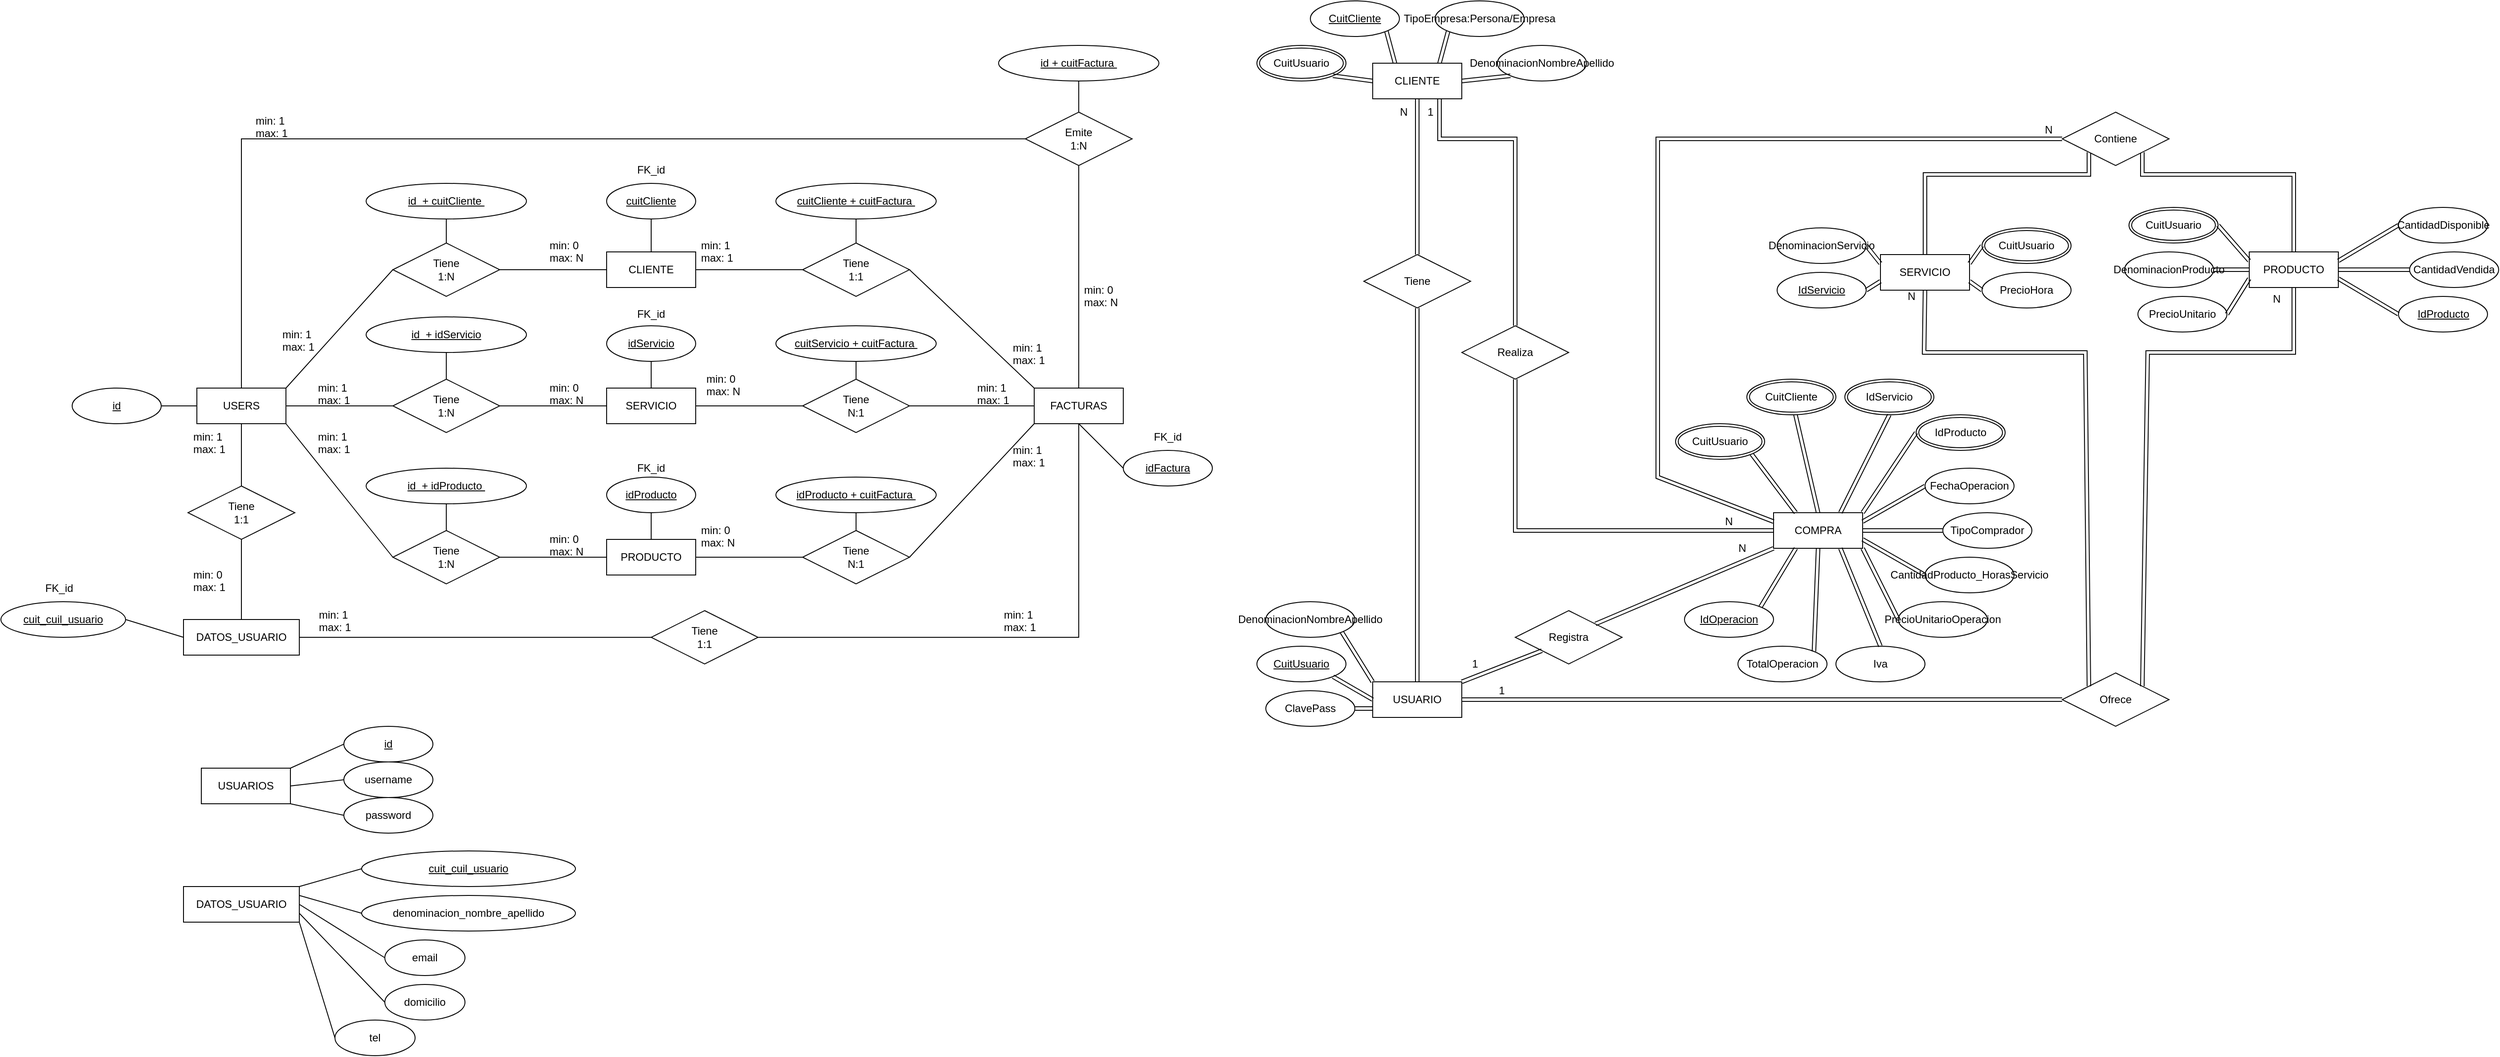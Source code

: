 <mxfile version="22.1.0" type="device">
  <diagram name="Página-1" id="tuRblkUsZeNq5yNyot8s">
    <mxGraphModel dx="3417" dy="485" grid="1" gridSize="10" guides="1" tooltips="1" connect="1" arrows="1" fold="1" page="1" pageScale="1" pageWidth="1169" pageHeight="827" math="0" shadow="0">
      <root>
        <mxCell id="0" />
        <mxCell id="1" parent="0" />
        <mxCell id="L45TqJN0GfBYJ_7hLNDy-1" value="USUARIO" style="whiteSpace=wrap;html=1;align=center;" parent="1" vertex="1">
          <mxGeometry x="130" y="770" width="100" height="40" as="geometry" />
        </mxCell>
        <mxCell id="L45TqJN0GfBYJ_7hLNDy-2" value="DenominacionNombreApellido" style="ellipse;whiteSpace=wrap;html=1;align=center;" parent="1" vertex="1">
          <mxGeometry x="10" y="680" width="100" height="40" as="geometry" />
        </mxCell>
        <mxCell id="L45TqJN0GfBYJ_7hLNDy-3" value="CuitUsuario" style="ellipse;whiteSpace=wrap;html=1;align=center;fontStyle=4;" parent="1" vertex="1">
          <mxGeometry y="730" width="100" height="40" as="geometry" />
        </mxCell>
        <mxCell id="L45TqJN0GfBYJ_7hLNDy-4" value="CLIENTE" style="whiteSpace=wrap;html=1;align=center;" parent="1" vertex="1">
          <mxGeometry x="130" y="75" width="100" height="40" as="geometry" />
        </mxCell>
        <mxCell id="L45TqJN0GfBYJ_7hLNDy-6" value="CuitCliente" style="ellipse;whiteSpace=wrap;html=1;align=center;fontStyle=4;" parent="1" vertex="1">
          <mxGeometry x="60" y="5" width="100" height="40" as="geometry" />
        </mxCell>
        <mxCell id="L45TqJN0GfBYJ_7hLNDy-7" value="SERVICIO" style="whiteSpace=wrap;html=1;align=center;" parent="1" vertex="1">
          <mxGeometry x="700" y="290" width="100" height="40" as="geometry" />
        </mxCell>
        <mxCell id="L45TqJN0GfBYJ_7hLNDy-8" value="DenominacionServicio" style="ellipse;whiteSpace=wrap;html=1;align=center;" parent="1" vertex="1">
          <mxGeometry x="584" y="260" width="100" height="40" as="geometry" />
        </mxCell>
        <mxCell id="L45TqJN0GfBYJ_7hLNDy-9" value="IdServicio" style="ellipse;whiteSpace=wrap;html=1;align=center;fontStyle=4;" parent="1" vertex="1">
          <mxGeometry x="584" y="310" width="100" height="40" as="geometry" />
        </mxCell>
        <mxCell id="L45TqJN0GfBYJ_7hLNDy-10" value="PRODUCTO" style="whiteSpace=wrap;html=1;align=center;" parent="1" vertex="1">
          <mxGeometry x="1114" y="287" width="100" height="40" as="geometry" />
        </mxCell>
        <mxCell id="L45TqJN0GfBYJ_7hLNDy-11" value="CantidadDisponible" style="ellipse;whiteSpace=wrap;html=1;align=center;" parent="1" vertex="1">
          <mxGeometry x="1281.5" y="237" width="100" height="40" as="geometry" />
        </mxCell>
        <mxCell id="L45TqJN0GfBYJ_7hLNDy-12" value="IdProducto" style="ellipse;whiteSpace=wrap;html=1;align=center;fontStyle=4;" parent="1" vertex="1">
          <mxGeometry x="1281.5" y="337" width="100" height="40" as="geometry" />
        </mxCell>
        <mxCell id="L45TqJN0GfBYJ_7hLNDy-16" value="ClavePass" style="ellipse;whiteSpace=wrap;html=1;align=center;" parent="1" vertex="1">
          <mxGeometry x="10" y="780" width="100" height="40" as="geometry" />
        </mxCell>
        <mxCell id="L45TqJN0GfBYJ_7hLNDy-17" value="PrecioHora" style="ellipse;whiteSpace=wrap;html=1;align=center;" parent="1" vertex="1">
          <mxGeometry x="814" y="310" width="100" height="40" as="geometry" />
        </mxCell>
        <mxCell id="L45TqJN0GfBYJ_7hLNDy-20" value="PrecioUnitario" style="ellipse;whiteSpace=wrap;html=1;align=center;" parent="1" vertex="1">
          <mxGeometry x="989" y="337" width="100" height="40" as="geometry" />
        </mxCell>
        <mxCell id="L45TqJN0GfBYJ_7hLNDy-21" value="CantidadVendida" style="ellipse;whiteSpace=wrap;html=1;align=center;" parent="1" vertex="1">
          <mxGeometry x="1294" y="287" width="100" height="40" as="geometry" />
        </mxCell>
        <mxCell id="L45TqJN0GfBYJ_7hLNDy-22" value="DenominacionProducto" style="ellipse;whiteSpace=wrap;html=1;align=center;" parent="1" vertex="1">
          <mxGeometry x="974" y="287" width="100" height="40" as="geometry" />
        </mxCell>
        <mxCell id="L45TqJN0GfBYJ_7hLNDy-23" value="TipoEmpresa:Persona/Empresa" style="ellipse;whiteSpace=wrap;html=1;align=center;" parent="1" vertex="1">
          <mxGeometry x="200" y="5" width="100" height="40" as="geometry" />
        </mxCell>
        <mxCell id="L45TqJN0GfBYJ_7hLNDy-32" value="COMPRA&lt;br&gt;" style="whiteSpace=wrap;html=1;align=center;" parent="1" vertex="1">
          <mxGeometry x="580" y="580" width="100" height="40" as="geometry" />
        </mxCell>
        <mxCell id="L45TqJN0GfBYJ_7hLNDy-34" value="IdOperacion" style="ellipse;whiteSpace=wrap;html=1;align=center;fontStyle=4;" parent="1" vertex="1">
          <mxGeometry x="480" y="680" width="100" height="40" as="geometry" />
        </mxCell>
        <mxCell id="L45TqJN0GfBYJ_7hLNDy-36" value="TipoComprador" style="ellipse;whiteSpace=wrap;html=1;align=center;" parent="1" vertex="1">
          <mxGeometry x="770" y="580" width="100" height="40" as="geometry" />
        </mxCell>
        <mxCell id="L45TqJN0GfBYJ_7hLNDy-37" value="TotalOperacion" style="ellipse;whiteSpace=wrap;html=1;align=center;" parent="1" vertex="1">
          <mxGeometry x="540" y="730" width="100" height="40" as="geometry" />
        </mxCell>
        <mxCell id="L45TqJN0GfBYJ_7hLNDy-38" value="PrecioUnitarioOperacion" style="ellipse;whiteSpace=wrap;html=1;align=center;" parent="1" vertex="1">
          <mxGeometry x="720" y="680" width="100" height="40" as="geometry" />
        </mxCell>
        <mxCell id="L45TqJN0GfBYJ_7hLNDy-39" value="CantidadProducto_HorasServicio&lt;br&gt;" style="ellipse;whiteSpace=wrap;html=1;align=center;" parent="1" vertex="1">
          <mxGeometry x="750" y="630" width="100" height="40" as="geometry" />
        </mxCell>
        <mxCell id="L45TqJN0GfBYJ_7hLNDy-40" value="Iva" style="ellipse;whiteSpace=wrap;html=1;align=center;" parent="1" vertex="1">
          <mxGeometry x="650" y="730" width="100" height="40" as="geometry" />
        </mxCell>
        <mxCell id="L45TqJN0GfBYJ_7hLNDy-41" value="FechaOperacion" style="ellipse;whiteSpace=wrap;html=1;align=center;" parent="1" vertex="1">
          <mxGeometry x="750" y="530" width="100" height="40" as="geometry" />
        </mxCell>
        <mxCell id="L45TqJN0GfBYJ_7hLNDy-45" value="DenominacionNombreApellido" style="ellipse;whiteSpace=wrap;html=1;align=center;" parent="1" vertex="1">
          <mxGeometry x="270" y="55" width="100" height="40" as="geometry" />
        </mxCell>
        <mxCell id="L45TqJN0GfBYJ_7hLNDy-46" value="Ofrece" style="shape=rhombus;perimeter=rhombusPerimeter;whiteSpace=wrap;html=1;align=center;" parent="1" vertex="1">
          <mxGeometry x="904" y="760" width="120" height="60" as="geometry" />
        </mxCell>
        <mxCell id="L45TqJN0GfBYJ_7hLNDy-47" value="Tiene" style="shape=rhombus;perimeter=rhombusPerimeter;whiteSpace=wrap;html=1;align=center;" parent="1" vertex="1">
          <mxGeometry x="120" y="290" width="120" height="60" as="geometry" />
        </mxCell>
        <mxCell id="L45TqJN0GfBYJ_7hLNDy-49" value="Realiza" style="shape=rhombus;perimeter=rhombusPerimeter;whiteSpace=wrap;html=1;align=center;" parent="1" vertex="1">
          <mxGeometry x="230" y="370" width="120" height="60" as="geometry" />
        </mxCell>
        <mxCell id="L45TqJN0GfBYJ_7hLNDy-51" value="CuitUsuario" style="ellipse;shape=doubleEllipse;margin=3;whiteSpace=wrap;html=1;align=center;" parent="1" vertex="1">
          <mxGeometry y="55" width="100" height="40" as="geometry" />
        </mxCell>
        <mxCell id="L45TqJN0GfBYJ_7hLNDy-52" value="CuitUsuario" style="ellipse;shape=doubleEllipse;margin=3;whiteSpace=wrap;html=1;align=center;" parent="1" vertex="1">
          <mxGeometry x="470" y="480" width="100" height="40" as="geometry" />
        </mxCell>
        <mxCell id="L45TqJN0GfBYJ_7hLNDy-53" value="CuitUsuario" style="ellipse;shape=doubleEllipse;margin=3;whiteSpace=wrap;html=1;align=center;" parent="1" vertex="1">
          <mxGeometry x="814" y="260" width="100" height="40" as="geometry" />
        </mxCell>
        <mxCell id="L45TqJN0GfBYJ_7hLNDy-54" value="CuitUsuario" style="ellipse;shape=doubleEllipse;margin=3;whiteSpace=wrap;html=1;align=center;" parent="1" vertex="1">
          <mxGeometry x="979" y="237" width="100" height="40" as="geometry" />
        </mxCell>
        <mxCell id="L45TqJN0GfBYJ_7hLNDy-55" value="CuitCliente" style="ellipse;shape=doubleEllipse;margin=3;whiteSpace=wrap;html=1;align=center;" parent="1" vertex="1">
          <mxGeometry x="550" y="430" width="100" height="40" as="geometry" />
        </mxCell>
        <mxCell id="L45TqJN0GfBYJ_7hLNDy-56" value="IdProducto" style="ellipse;shape=doubleEllipse;margin=3;whiteSpace=wrap;html=1;align=center;" parent="1" vertex="1">
          <mxGeometry x="740" y="470" width="100" height="40" as="geometry" />
        </mxCell>
        <mxCell id="L45TqJN0GfBYJ_7hLNDy-57" value="IdServicio" style="ellipse;shape=doubleEllipse;margin=3;whiteSpace=wrap;html=1;align=center;" parent="1" vertex="1">
          <mxGeometry x="660" y="430" width="100" height="40" as="geometry" />
        </mxCell>
        <mxCell id="L45TqJN0GfBYJ_7hLNDy-65" value="" style="shape=link;html=1;rounded=0;entryX=0.25;entryY=0;entryDx=0;entryDy=0;exitX=1;exitY=1;exitDx=0;exitDy=0;" parent="1" source="L45TqJN0GfBYJ_7hLNDy-52" target="L45TqJN0GfBYJ_7hLNDy-32" edge="1">
          <mxGeometry relative="1" as="geometry">
            <mxPoint x="480" y="549.5" as="sourcePoint" />
            <mxPoint x="640" y="549.5" as="targetPoint" />
          </mxGeometry>
        </mxCell>
        <mxCell id="L45TqJN0GfBYJ_7hLNDy-68" value="" style="shape=link;html=1;rounded=0;entryX=0.5;entryY=0;entryDx=0;entryDy=0;" parent="1" source="L45TqJN0GfBYJ_7hLNDy-55" target="L45TqJN0GfBYJ_7hLNDy-32" edge="1">
          <mxGeometry relative="1" as="geometry">
            <mxPoint x="290" y="720" as="sourcePoint" />
            <mxPoint x="450" y="720" as="targetPoint" />
          </mxGeometry>
        </mxCell>
        <mxCell id="L45TqJN0GfBYJ_7hLNDy-69" value="" style="shape=link;html=1;rounded=0;entryX=0.75;entryY=0;entryDx=0;entryDy=0;exitX=0.5;exitY=1;exitDx=0;exitDy=0;" parent="1" source="L45TqJN0GfBYJ_7hLNDy-57" target="L45TqJN0GfBYJ_7hLNDy-32" edge="1">
          <mxGeometry relative="1" as="geometry">
            <mxPoint x="300" y="730" as="sourcePoint" />
            <mxPoint x="460" y="730" as="targetPoint" />
          </mxGeometry>
        </mxCell>
        <mxCell id="L45TqJN0GfBYJ_7hLNDy-70" value="" style="shape=link;html=1;rounded=0;entryX=1;entryY=0.5;entryDx=0;entryDy=0;exitX=0;exitY=0.5;exitDx=0;exitDy=0;" parent="1" source="L45TqJN0GfBYJ_7hLNDy-36" target="L45TqJN0GfBYJ_7hLNDy-32" edge="1">
          <mxGeometry relative="1" as="geometry">
            <mxPoint x="310" y="740" as="sourcePoint" />
            <mxPoint x="470" y="740" as="targetPoint" />
          </mxGeometry>
        </mxCell>
        <mxCell id="L45TqJN0GfBYJ_7hLNDy-71" value="" style="shape=link;html=1;rounded=0;entryX=1;entryY=0.25;entryDx=0;entryDy=0;exitX=0;exitY=0.5;exitDx=0;exitDy=0;" parent="1" source="L45TqJN0GfBYJ_7hLNDy-41" target="L45TqJN0GfBYJ_7hLNDy-32" edge="1">
          <mxGeometry relative="1" as="geometry">
            <mxPoint x="320" y="750" as="sourcePoint" />
            <mxPoint x="480" y="750" as="targetPoint" />
          </mxGeometry>
        </mxCell>
        <mxCell id="L45TqJN0GfBYJ_7hLNDy-72" value="" style="shape=link;html=1;rounded=0;entryX=1;entryY=0;entryDx=0;entryDy=0;exitX=0;exitY=0.5;exitDx=0;exitDy=0;" parent="1" source="L45TqJN0GfBYJ_7hLNDy-56" target="L45TqJN0GfBYJ_7hLNDy-32" edge="1">
          <mxGeometry relative="1" as="geometry">
            <mxPoint x="330" y="760" as="sourcePoint" />
            <mxPoint x="490" y="760" as="targetPoint" />
          </mxGeometry>
        </mxCell>
        <mxCell id="L45TqJN0GfBYJ_7hLNDy-73" value="" style="shape=link;html=1;rounded=0;entryX=1;entryY=0.75;entryDx=0;entryDy=0;exitX=0;exitY=0.5;exitDx=0;exitDy=0;" parent="1" source="L45TqJN0GfBYJ_7hLNDy-39" target="L45TqJN0GfBYJ_7hLNDy-32" edge="1">
          <mxGeometry relative="1" as="geometry">
            <mxPoint x="340" y="770" as="sourcePoint" />
            <mxPoint x="500" y="770" as="targetPoint" />
          </mxGeometry>
        </mxCell>
        <mxCell id="L45TqJN0GfBYJ_7hLNDy-74" value="" style="shape=link;html=1;rounded=0;entryX=1;entryY=1;entryDx=0;entryDy=0;exitX=0;exitY=0.5;exitDx=0;exitDy=0;" parent="1" source="L45TqJN0GfBYJ_7hLNDy-38" target="L45TqJN0GfBYJ_7hLNDy-32" edge="1">
          <mxGeometry relative="1" as="geometry">
            <mxPoint x="350" y="780" as="sourcePoint" />
            <mxPoint x="510" y="780" as="targetPoint" />
          </mxGeometry>
        </mxCell>
        <mxCell id="L45TqJN0GfBYJ_7hLNDy-75" value="" style="shape=link;html=1;rounded=0;entryX=0.75;entryY=1;entryDx=0;entryDy=0;exitX=0.5;exitY=0;exitDx=0;exitDy=0;" parent="1" source="L45TqJN0GfBYJ_7hLNDy-40" target="L45TqJN0GfBYJ_7hLNDy-32" edge="1">
          <mxGeometry relative="1" as="geometry">
            <mxPoint x="360" y="790" as="sourcePoint" />
            <mxPoint x="520" y="790" as="targetPoint" />
          </mxGeometry>
        </mxCell>
        <mxCell id="L45TqJN0GfBYJ_7hLNDy-76" value="" style="shape=link;html=1;rounded=0;entryX=0.5;entryY=1;entryDx=0;entryDy=0;exitX=1;exitY=0;exitDx=0;exitDy=0;" parent="1" source="L45TqJN0GfBYJ_7hLNDy-37" target="L45TqJN0GfBYJ_7hLNDy-32" edge="1">
          <mxGeometry relative="1" as="geometry">
            <mxPoint x="370" y="800" as="sourcePoint" />
            <mxPoint x="530" y="800" as="targetPoint" />
          </mxGeometry>
        </mxCell>
        <mxCell id="L45TqJN0GfBYJ_7hLNDy-77" value="" style="shape=link;html=1;rounded=0;entryX=0.25;entryY=1;entryDx=0;entryDy=0;exitX=1;exitY=0;exitDx=0;exitDy=0;" parent="1" source="L45TqJN0GfBYJ_7hLNDy-34" target="L45TqJN0GfBYJ_7hLNDy-32" edge="1">
          <mxGeometry relative="1" as="geometry">
            <mxPoint x="380" y="810" as="sourcePoint" />
            <mxPoint x="540" y="810" as="targetPoint" />
          </mxGeometry>
        </mxCell>
        <mxCell id="L45TqJN0GfBYJ_7hLNDy-78" value="" style="shape=link;html=1;rounded=0;entryX=0.75;entryY=0;entryDx=0;entryDy=0;exitX=0;exitY=1;exitDx=0;exitDy=0;" parent="1" source="L45TqJN0GfBYJ_7hLNDy-23" target="L45TqJN0GfBYJ_7hLNDy-4" edge="1">
          <mxGeometry relative="1" as="geometry">
            <mxPoint x="150" y="155" as="sourcePoint" />
            <mxPoint x="310" y="155" as="targetPoint" />
          </mxGeometry>
        </mxCell>
        <mxCell id="L45TqJN0GfBYJ_7hLNDy-79" value="" style="shape=link;html=1;rounded=0;entryX=0.25;entryY=0;entryDx=0;entryDy=0;exitX=1;exitY=1;exitDx=0;exitDy=0;" parent="1" source="L45TqJN0GfBYJ_7hLNDy-6" target="L45TqJN0GfBYJ_7hLNDy-4" edge="1">
          <mxGeometry relative="1" as="geometry">
            <mxPoint x="115" y="195" as="sourcePoint" />
            <mxPoint x="275" y="195" as="targetPoint" />
          </mxGeometry>
        </mxCell>
        <mxCell id="L45TqJN0GfBYJ_7hLNDy-80" value="" style="shape=link;html=1;rounded=0;entryX=1;entryY=0.5;entryDx=0;entryDy=0;exitX=0;exitY=1;exitDx=0;exitDy=0;" parent="1" source="L45TqJN0GfBYJ_7hLNDy-45" target="L45TqJN0GfBYJ_7hLNDy-4" edge="1">
          <mxGeometry relative="1" as="geometry">
            <mxPoint x="125" y="205" as="sourcePoint" />
            <mxPoint x="285" y="205" as="targetPoint" />
          </mxGeometry>
        </mxCell>
        <mxCell id="L45TqJN0GfBYJ_7hLNDy-81" value="" style="shape=link;html=1;rounded=0;entryX=0;entryY=0.5;entryDx=0;entryDy=0;exitX=1;exitY=1;exitDx=0;exitDy=0;" parent="1" source="L45TqJN0GfBYJ_7hLNDy-51" target="L45TqJN0GfBYJ_7hLNDy-4" edge="1">
          <mxGeometry relative="1" as="geometry">
            <mxPoint x="135" y="215" as="sourcePoint" />
            <mxPoint x="295" y="215" as="targetPoint" />
          </mxGeometry>
        </mxCell>
        <mxCell id="L45TqJN0GfBYJ_7hLNDy-82" value="" style="shape=link;html=1;rounded=0;exitX=0;exitY=0;exitDx=0;exitDy=0;entryX=1;entryY=1;entryDx=0;entryDy=0;" parent="1" source="L45TqJN0GfBYJ_7hLNDy-1" target="L45TqJN0GfBYJ_7hLNDy-2" edge="1">
          <mxGeometry relative="1" as="geometry">
            <mxPoint x="455" y="814" as="sourcePoint" />
            <mxPoint x="615" y="814" as="targetPoint" />
            <Array as="points" />
          </mxGeometry>
        </mxCell>
        <mxCell id="L45TqJN0GfBYJ_7hLNDy-83" value="" style="shape=link;html=1;rounded=0;entryX=1;entryY=0.5;entryDx=0;entryDy=0;exitX=0;exitY=0.75;exitDx=0;exitDy=0;" parent="1" source="L45TqJN0GfBYJ_7hLNDy-1" target="L45TqJN0GfBYJ_7hLNDy-16" edge="1">
          <mxGeometry relative="1" as="geometry">
            <mxPoint x="205" y="824" as="sourcePoint" />
            <mxPoint x="625" y="824" as="targetPoint" />
          </mxGeometry>
        </mxCell>
        <mxCell id="L45TqJN0GfBYJ_7hLNDy-84" value="" style="shape=link;html=1;rounded=0;entryX=0;entryY=0.5;entryDx=0;entryDy=0;exitX=1;exitY=1;exitDx=0;exitDy=0;" parent="1" source="L45TqJN0GfBYJ_7hLNDy-3" target="L45TqJN0GfBYJ_7hLNDy-1" edge="1">
          <mxGeometry relative="1" as="geometry">
            <mxPoint x="90" y="760" as="sourcePoint" />
            <mxPoint x="635" y="834" as="targetPoint" />
          </mxGeometry>
        </mxCell>
        <mxCell id="L45TqJN0GfBYJ_7hLNDy-85" value="" style="shape=link;html=1;rounded=0;exitX=0;exitY=0.75;exitDx=0;exitDy=0;entryX=1;entryY=0.5;entryDx=0;entryDy=0;" parent="1" source="L45TqJN0GfBYJ_7hLNDy-7" target="L45TqJN0GfBYJ_7hLNDy-9" edge="1">
          <mxGeometry relative="1" as="geometry">
            <mxPoint x="704" y="302" as="sourcePoint" />
            <mxPoint x="1014" y="222" as="targetPoint" />
          </mxGeometry>
        </mxCell>
        <mxCell id="L45TqJN0GfBYJ_7hLNDy-86" value="" style="shape=link;html=1;rounded=0;exitX=1;exitY=0.75;exitDx=0;exitDy=0;entryX=0;entryY=0.5;entryDx=0;entryDy=0;" parent="1" source="L45TqJN0GfBYJ_7hLNDy-7" target="L45TqJN0GfBYJ_7hLNDy-17" edge="1">
          <mxGeometry relative="1" as="geometry">
            <mxPoint x="864" y="247" as="sourcePoint" />
            <mxPoint x="1024" y="247" as="targetPoint" />
          </mxGeometry>
        </mxCell>
        <mxCell id="L45TqJN0GfBYJ_7hLNDy-87" value="" style="shape=link;html=1;rounded=0;exitX=1;exitY=0.25;exitDx=0;exitDy=0;entryX=0;entryY=0.5;entryDx=0;entryDy=0;" parent="1" source="L45TqJN0GfBYJ_7hLNDy-7" target="L45TqJN0GfBYJ_7hLNDy-53" edge="1">
          <mxGeometry relative="1" as="geometry">
            <mxPoint x="874" y="257" as="sourcePoint" />
            <mxPoint x="1034" y="257" as="targetPoint" />
          </mxGeometry>
        </mxCell>
        <mxCell id="L45TqJN0GfBYJ_7hLNDy-88" value="" style="shape=link;html=1;rounded=0;entryX=0;entryY=0.25;entryDx=0;entryDy=0;exitX=1;exitY=0.5;exitDx=0;exitDy=0;" parent="1" source="L45TqJN0GfBYJ_7hLNDy-8" target="L45TqJN0GfBYJ_7hLNDy-7" edge="1">
          <mxGeometry relative="1" as="geometry">
            <mxPoint x="884" y="252" as="sourcePoint" />
            <mxPoint x="704" y="282" as="targetPoint" />
          </mxGeometry>
        </mxCell>
        <mxCell id="L45TqJN0GfBYJ_7hLNDy-90" value="" style="shape=link;html=1;rounded=0;entryX=1;entryY=0.75;entryDx=0;entryDy=0;exitX=0;exitY=0.5;exitDx=0;exitDy=0;" parent="1" source="L45TqJN0GfBYJ_7hLNDy-12" target="L45TqJN0GfBYJ_7hLNDy-10" edge="1">
          <mxGeometry relative="1" as="geometry">
            <mxPoint x="941.5" y="261" as="sourcePoint" />
            <mxPoint x="1226.5" y="311" as="targetPoint" />
          </mxGeometry>
        </mxCell>
        <mxCell id="L45TqJN0GfBYJ_7hLNDy-91" value="" style="shape=link;html=1;rounded=0;entryX=0;entryY=0.75;entryDx=0;entryDy=0;exitX=1;exitY=0.5;exitDx=0;exitDy=0;" parent="1" source="L45TqJN0GfBYJ_7hLNDy-20" target="L45TqJN0GfBYJ_7hLNDy-10" edge="1">
          <mxGeometry relative="1" as="geometry">
            <mxPoint x="879" y="271" as="sourcePoint" />
            <mxPoint x="1104" y="311" as="targetPoint" />
          </mxGeometry>
        </mxCell>
        <mxCell id="L45TqJN0GfBYJ_7hLNDy-92" value="" style="shape=link;html=1;rounded=0;entryX=0;entryY=0.25;entryDx=0;entryDy=0;exitX=1;exitY=0.5;exitDx=0;exitDy=0;" parent="1" source="L45TqJN0GfBYJ_7hLNDy-54" target="L45TqJN0GfBYJ_7hLNDy-10" edge="1">
          <mxGeometry relative="1" as="geometry">
            <mxPoint x="889" y="281" as="sourcePoint" />
            <mxPoint x="1079" y="291" as="targetPoint" />
          </mxGeometry>
        </mxCell>
        <mxCell id="L45TqJN0GfBYJ_7hLNDy-93" value="" style="shape=link;html=1;rounded=0;entryX=1;entryY=0.25;entryDx=0;entryDy=0;exitX=0;exitY=0.5;exitDx=0;exitDy=0;" parent="1" source="L45TqJN0GfBYJ_7hLNDy-11" target="L45TqJN0GfBYJ_7hLNDy-10" edge="1">
          <mxGeometry relative="1" as="geometry">
            <mxPoint x="971.5" y="291" as="sourcePoint" />
            <mxPoint x="1251.5" y="291" as="targetPoint" />
          </mxGeometry>
        </mxCell>
        <mxCell id="L45TqJN0GfBYJ_7hLNDy-94" value="" style="shape=link;html=1;rounded=0;entryX=1;entryY=0.5;entryDx=0;entryDy=0;exitX=0;exitY=0.5;exitDx=0;exitDy=0;" parent="1" source="L45TqJN0GfBYJ_7hLNDy-21" target="L45TqJN0GfBYJ_7hLNDy-10" edge="1">
          <mxGeometry relative="1" as="geometry">
            <mxPoint x="981.5" y="301" as="sourcePoint" />
            <mxPoint x="1251.5" y="311" as="targetPoint" />
          </mxGeometry>
        </mxCell>
        <mxCell id="L45TqJN0GfBYJ_7hLNDy-95" value="" style="shape=link;html=1;rounded=0;exitX=1;exitY=0.5;exitDx=0;exitDy=0;entryX=0;entryY=0.5;entryDx=0;entryDy=0;" parent="1" source="L45TqJN0GfBYJ_7hLNDy-22" target="L45TqJN0GfBYJ_7hLNDy-10" edge="1">
          <mxGeometry relative="1" as="geometry">
            <mxPoint x="919" y="311" as="sourcePoint" />
            <mxPoint x="1079" y="311" as="targetPoint" />
            <Array as="points" />
          </mxGeometry>
        </mxCell>
        <mxCell id="L45TqJN0GfBYJ_7hLNDy-97" value="" style="shape=link;html=1;rounded=0;entryX=0.5;entryY=1;entryDx=0;entryDy=0;exitX=0.5;exitY=0;exitDx=0;exitDy=0;" parent="1" source="L45TqJN0GfBYJ_7hLNDy-47" target="L45TqJN0GfBYJ_7hLNDy-4" edge="1">
          <mxGeometry relative="1" as="geometry">
            <mxPoint x="140" y="229.5" as="sourcePoint" />
            <mxPoint x="300" y="229.5" as="targetPoint" />
          </mxGeometry>
        </mxCell>
        <mxCell id="L45TqJN0GfBYJ_7hLNDy-98" value="" style="shape=link;html=1;rounded=0;exitX=0.5;exitY=0;exitDx=0;exitDy=0;entryX=0.5;entryY=1;entryDx=0;entryDy=0;" parent="1" source="L45TqJN0GfBYJ_7hLNDy-1" target="L45TqJN0GfBYJ_7hLNDy-47" edge="1">
          <mxGeometry relative="1" as="geometry">
            <mxPoint x="410" y="229.5" as="sourcePoint" />
            <mxPoint x="570" y="229.5" as="targetPoint" />
          </mxGeometry>
        </mxCell>
        <mxCell id="L45TqJN0GfBYJ_7hLNDy-100" value="" style="shape=link;html=1;rounded=0;entryX=0;entryY=0.5;entryDx=0;entryDy=0;exitX=1;exitY=0.5;exitDx=0;exitDy=0;" parent="1" source="L45TqJN0GfBYJ_7hLNDy-1" target="L45TqJN0GfBYJ_7hLNDy-46" edge="1">
          <mxGeometry relative="1" as="geometry">
            <mxPoint x="400.0" y="710" as="sourcePoint" />
            <mxPoint x="750" y="349.5" as="targetPoint" />
          </mxGeometry>
        </mxCell>
        <mxCell id="L45TqJN0GfBYJ_7hLNDy-101" value="" style="shape=link;html=1;rounded=0;entryX=1;entryY=0;entryDx=0;entryDy=0;exitX=0.5;exitY=1;exitDx=0;exitDy=0;" parent="1" source="L45TqJN0GfBYJ_7hLNDy-10" target="L45TqJN0GfBYJ_7hLNDy-46" edge="1">
          <mxGeometry relative="1" as="geometry">
            <mxPoint x="774" y="129.5" as="sourcePoint" />
            <mxPoint x="934" y="129.5" as="targetPoint" />
            <Array as="points">
              <mxPoint x="1164" y="400" />
              <mxPoint x="1000" y="400" />
            </Array>
          </mxGeometry>
        </mxCell>
        <mxCell id="L45TqJN0GfBYJ_7hLNDy-102" value="" style="shape=link;html=1;rounded=0;entryX=0;entryY=0;entryDx=0;entryDy=0;exitX=0.5;exitY=1;exitDx=0;exitDy=0;" parent="1" source="L45TqJN0GfBYJ_7hLNDy-7" target="L45TqJN0GfBYJ_7hLNDy-46" edge="1">
          <mxGeometry relative="1" as="geometry">
            <mxPoint x="784" y="139.5" as="sourcePoint" />
            <mxPoint x="944" y="139.5" as="targetPoint" />
            <Array as="points">
              <mxPoint x="749" y="400" />
              <mxPoint x="930" y="400" />
            </Array>
          </mxGeometry>
        </mxCell>
        <mxCell id="L45TqJN0GfBYJ_7hLNDy-103" value="" style="shape=link;html=1;rounded=0;entryX=0.5;entryY=0;entryDx=0;entryDy=0;exitX=0.75;exitY=1;exitDx=0;exitDy=0;" parent="1" source="L45TqJN0GfBYJ_7hLNDy-4" target="L45TqJN0GfBYJ_7hLNDy-49" edge="1">
          <mxGeometry relative="1" as="geometry">
            <mxPoint x="450" y="269.5" as="sourcePoint" />
            <mxPoint x="610" y="269.5" as="targetPoint" />
            <Array as="points">
              <mxPoint x="205" y="160" />
              <mxPoint x="290" y="160" />
              <mxPoint x="290" y="270" />
            </Array>
          </mxGeometry>
        </mxCell>
        <mxCell id="L45TqJN0GfBYJ_7hLNDy-104" value="" style="shape=link;html=1;rounded=0;entryX=0.5;entryY=0;entryDx=0;entryDy=0;exitX=1;exitY=1;exitDx=0;exitDy=0;" parent="1" source="L45TqJN0GfBYJ_7hLNDy-110" target="L45TqJN0GfBYJ_7hLNDy-10" edge="1">
          <mxGeometry relative="1" as="geometry">
            <mxPoint x="1014" y="190" as="sourcePoint" />
            <mxPoint x="964" y="159.5" as="targetPoint" />
            <Array as="points">
              <mxPoint x="994" y="200" />
              <mxPoint x="1164" y="200" />
            </Array>
          </mxGeometry>
        </mxCell>
        <mxCell id="L45TqJN0GfBYJ_7hLNDy-105" value="" style="shape=link;html=1;rounded=0;exitX=0.5;exitY=0;exitDx=0;exitDy=0;entryX=0;entryY=1;entryDx=0;entryDy=0;" parent="1" source="L45TqJN0GfBYJ_7hLNDy-7" target="L45TqJN0GfBYJ_7hLNDy-110" edge="1">
          <mxGeometry relative="1" as="geometry">
            <mxPoint x="814" y="169.5" as="sourcePoint" />
            <mxPoint x="904" y="190" as="targetPoint" />
            <Array as="points">
              <mxPoint x="750" y="200" />
              <mxPoint x="934" y="200" />
            </Array>
          </mxGeometry>
        </mxCell>
        <mxCell id="L45TqJN0GfBYJ_7hLNDy-109" value="" style="shape=link;html=1;rounded=0;exitX=0;exitY=0.5;exitDx=0;exitDy=0;entryX=0;entryY=0.25;entryDx=0;entryDy=0;" parent="1" source="L45TqJN0GfBYJ_7hLNDy-110" target="L45TqJN0GfBYJ_7hLNDy-32" edge="1">
          <mxGeometry relative="1" as="geometry">
            <mxPoint x="730" y="200" as="sourcePoint" />
            <mxPoint x="440" y="560" as="targetPoint" />
            <Array as="points">
              <mxPoint x="780" y="160" />
              <mxPoint x="450" y="160" />
              <mxPoint x="450" y="540" />
            </Array>
          </mxGeometry>
        </mxCell>
        <mxCell id="L45TqJN0GfBYJ_7hLNDy-110" value="Contiene" style="shape=rhombus;perimeter=rhombusPerimeter;whiteSpace=wrap;html=1;align=center;" parent="1" vertex="1">
          <mxGeometry x="904" y="130" width="120" height="60" as="geometry" />
        </mxCell>
        <mxCell id="L45TqJN0GfBYJ_7hLNDy-111" style="edgeStyle=orthogonalEdgeStyle;rounded=0;orthogonalLoop=1;jettySize=auto;html=1;exitX=0.5;exitY=1;exitDx=0;exitDy=0;" parent="1" source="L45TqJN0GfBYJ_7hLNDy-17" target="L45TqJN0GfBYJ_7hLNDy-17" edge="1">
          <mxGeometry relative="1" as="geometry" />
        </mxCell>
        <mxCell id="L45TqJN0GfBYJ_7hLNDy-115" value="Registra" style="shape=rhombus;perimeter=rhombusPerimeter;whiteSpace=wrap;html=1;align=center;" parent="1" vertex="1">
          <mxGeometry x="290" y="690" width="120" height="60" as="geometry" />
        </mxCell>
        <mxCell id="L45TqJN0GfBYJ_7hLNDy-117" value="" style="shape=link;html=1;rounded=0;entryX=0;entryY=1;entryDx=0;entryDy=0;exitX=1;exitY=0;exitDx=0;exitDy=0;" parent="1" source="L45TqJN0GfBYJ_7hLNDy-115" target="L45TqJN0GfBYJ_7hLNDy-32" edge="1">
          <mxGeometry relative="1" as="geometry">
            <mxPoint x="465" y="484" as="sourcePoint" />
            <mxPoint x="515" y="550" as="targetPoint" />
            <Array as="points" />
          </mxGeometry>
        </mxCell>
        <mxCell id="L45TqJN0GfBYJ_7hLNDy-118" value="" style="shape=link;html=1;rounded=0;entryX=1;entryY=0;entryDx=0;entryDy=0;exitX=0;exitY=1;exitDx=0;exitDy=0;" parent="1" source="L45TqJN0GfBYJ_7hLNDy-115" target="L45TqJN0GfBYJ_7hLNDy-1" edge="1">
          <mxGeometry relative="1" as="geometry">
            <mxPoint x="475" y="494" as="sourcePoint" />
            <mxPoint x="525" y="560" as="targetPoint" />
            <Array as="points" />
          </mxGeometry>
        </mxCell>
        <mxCell id="L45TqJN0GfBYJ_7hLNDy-134" value="" style="shape=link;html=1;rounded=0;entryX=0;entryY=0.5;entryDx=0;entryDy=0;exitX=0.5;exitY=1;exitDx=0;exitDy=0;" parent="1" source="L45TqJN0GfBYJ_7hLNDy-49" target="L45TqJN0GfBYJ_7hLNDy-32" edge="1">
          <mxGeometry relative="1" as="geometry">
            <mxPoint x="215" y="125" as="sourcePoint" />
            <mxPoint x="280" y="394" as="targetPoint" />
            <Array as="points">
              <mxPoint x="290" y="600" />
            </Array>
          </mxGeometry>
        </mxCell>
        <mxCell id="L45TqJN0GfBYJ_7hLNDy-140" value="N" style="text;html=1;strokeColor=none;fillColor=none;align=center;verticalAlign=middle;whiteSpace=wrap;rounded=0;" parent="1" vertex="1">
          <mxGeometry x="530" y="610" width="30" height="20" as="geometry" />
        </mxCell>
        <mxCell id="L45TqJN0GfBYJ_7hLNDy-142" value="N" style="text;html=1;strokeColor=none;fillColor=none;align=center;verticalAlign=middle;whiteSpace=wrap;rounded=0;" parent="1" vertex="1">
          <mxGeometry x="515" y="580" width="30" height="20" as="geometry" />
        </mxCell>
        <mxCell id="L45TqJN0GfBYJ_7hLNDy-143" value="N" style="text;html=1;strokeColor=none;fillColor=none;align=center;verticalAlign=middle;whiteSpace=wrap;rounded=0;" parent="1" vertex="1">
          <mxGeometry x="874" y="140" width="30" height="20" as="geometry" />
        </mxCell>
        <mxCell id="L45TqJN0GfBYJ_7hLNDy-144" value="N" style="text;html=1;strokeColor=none;fillColor=none;align=center;verticalAlign=middle;whiteSpace=wrap;rounded=0;" parent="1" vertex="1">
          <mxGeometry x="150" y="120" width="30" height="20" as="geometry" />
        </mxCell>
        <mxCell id="L45TqJN0GfBYJ_7hLNDy-145" value="N" style="text;html=1;strokeColor=none;fillColor=none;align=center;verticalAlign=middle;whiteSpace=wrap;rounded=0;" parent="1" vertex="1">
          <mxGeometry x="720" y="327" width="30" height="20" as="geometry" />
        </mxCell>
        <mxCell id="L45TqJN0GfBYJ_7hLNDy-146" value="N" style="text;html=1;strokeColor=none;fillColor=none;align=center;verticalAlign=middle;whiteSpace=wrap;rounded=0;" parent="1" vertex="1">
          <mxGeometry x="1130" y="330" width="30" height="20" as="geometry" />
        </mxCell>
        <mxCell id="L45TqJN0GfBYJ_7hLNDy-147" value="1" style="text;html=1;strokeColor=none;fillColor=none;align=center;verticalAlign=middle;whiteSpace=wrap;rounded=0;" parent="1" vertex="1">
          <mxGeometry x="230" y="740" width="30" height="20" as="geometry" />
        </mxCell>
        <mxCell id="L45TqJN0GfBYJ_7hLNDy-148" value="1" style="text;html=1;strokeColor=none;fillColor=none;align=center;verticalAlign=middle;whiteSpace=wrap;rounded=0;" parent="1" vertex="1">
          <mxGeometry x="260" y="770" width="30" height="20" as="geometry" />
        </mxCell>
        <mxCell id="L45TqJN0GfBYJ_7hLNDy-149" value="1" style="text;html=1;strokeColor=none;fillColor=none;align=center;verticalAlign=middle;whiteSpace=wrap;rounded=0;" parent="1" vertex="1">
          <mxGeometry x="180" y="120" width="30" height="20" as="geometry" />
        </mxCell>
        <mxCell id="Pj_JqC7_FU2IxPiohI2n-1" value="USERS" style="whiteSpace=wrap;html=1;align=center;" parent="1" vertex="1">
          <mxGeometry x="-1190" y="440" width="100" height="40" as="geometry" />
        </mxCell>
        <mxCell id="Pj_JqC7_FU2IxPiohI2n-2" value="CLIENTE" style="whiteSpace=wrap;html=1;align=center;" parent="1" vertex="1">
          <mxGeometry x="-730" y="287" width="100" height="40" as="geometry" />
        </mxCell>
        <mxCell id="Pj_JqC7_FU2IxPiohI2n-3" value="SERVICIO" style="whiteSpace=wrap;html=1;align=center;" parent="1" vertex="1">
          <mxGeometry x="-730" y="440" width="100" height="40" as="geometry" />
        </mxCell>
        <mxCell id="Pj_JqC7_FU2IxPiohI2n-4" value="PRODUCTO" style="whiteSpace=wrap;html=1;align=center;" parent="1" vertex="1">
          <mxGeometry x="-730" y="610" width="100" height="40" as="geometry" />
        </mxCell>
        <mxCell id="Pj_JqC7_FU2IxPiohI2n-6" value="Tiene&lt;br&gt;1:N" style="shape=rhombus;perimeter=rhombusPerimeter;whiteSpace=wrap;html=1;align=center;" parent="1" vertex="1">
          <mxGeometry x="-970" y="277" width="120" height="60" as="geometry" />
        </mxCell>
        <mxCell id="Pj_JqC7_FU2IxPiohI2n-7" value="Emite&lt;br&gt;1:N" style="shape=rhombus;perimeter=rhombusPerimeter;whiteSpace=wrap;html=1;align=center;" parent="1" vertex="1">
          <mxGeometry x="-260" y="130" width="120" height="60" as="geometry" />
        </mxCell>
        <mxCell id="Pj_JqC7_FU2IxPiohI2n-8" value="FACTURAS" style="whiteSpace=wrap;html=1;align=center;" parent="1" vertex="1">
          <mxGeometry x="-250" y="440" width="100" height="40" as="geometry" />
        </mxCell>
        <mxCell id="Pj_JqC7_FU2IxPiohI2n-9" value="Tiene&lt;br&gt;1:N" style="shape=rhombus;perimeter=rhombusPerimeter;whiteSpace=wrap;html=1;align=center;" parent="1" vertex="1">
          <mxGeometry x="-970" y="430" width="120" height="60" as="geometry" />
        </mxCell>
        <mxCell id="Pj_JqC7_FU2IxPiohI2n-10" value="Tiene&lt;br&gt;1:N" style="shape=rhombus;perimeter=rhombusPerimeter;whiteSpace=wrap;html=1;align=center;" parent="1" vertex="1">
          <mxGeometry x="-970" y="600" width="120" height="60" as="geometry" />
        </mxCell>
        <mxCell id="Pj_JqC7_FU2IxPiohI2n-11" value="Tiene&lt;br&gt;1:1" style="shape=rhombus;perimeter=rhombusPerimeter;whiteSpace=wrap;html=1;align=center;" parent="1" vertex="1">
          <mxGeometry x="-510" y="277" width="120" height="60" as="geometry" />
        </mxCell>
        <mxCell id="Pj_JqC7_FU2IxPiohI2n-12" value="Tiene&lt;br&gt;N:1" style="shape=rhombus;perimeter=rhombusPerimeter;whiteSpace=wrap;html=1;align=center;" parent="1" vertex="1">
          <mxGeometry x="-510" y="430" width="120" height="60" as="geometry" />
        </mxCell>
        <mxCell id="Pj_JqC7_FU2IxPiohI2n-13" value="Tiene&lt;br&gt;N:1" style="shape=rhombus;perimeter=rhombusPerimeter;whiteSpace=wrap;html=1;align=center;" parent="1" vertex="1">
          <mxGeometry x="-510" y="600" width="120" height="60" as="geometry" />
        </mxCell>
        <mxCell id="Pj_JqC7_FU2IxPiohI2n-14" value="" style="endArrow=none;html=1;rounded=0;exitX=1;exitY=0;exitDx=0;exitDy=0;entryX=0;entryY=0.5;entryDx=0;entryDy=0;" parent="1" source="Pj_JqC7_FU2IxPiohI2n-1" target="Pj_JqC7_FU2IxPiohI2n-6" edge="1">
          <mxGeometry width="50" height="50" relative="1" as="geometry">
            <mxPoint x="-500" y="420" as="sourcePoint" />
            <mxPoint x="-450" y="370" as="targetPoint" />
          </mxGeometry>
        </mxCell>
        <mxCell id="Pj_JqC7_FU2IxPiohI2n-15" value="" style="endArrow=none;html=1;rounded=0;exitX=1;exitY=0.5;exitDx=0;exitDy=0;entryX=0;entryY=0.5;entryDx=0;entryDy=0;" parent="1" source="Pj_JqC7_FU2IxPiohI2n-1" target="Pj_JqC7_FU2IxPiohI2n-9" edge="1">
          <mxGeometry width="50" height="50" relative="1" as="geometry">
            <mxPoint x="-1080" y="450" as="sourcePoint" />
            <mxPoint x="-960" y="317" as="targetPoint" />
          </mxGeometry>
        </mxCell>
        <mxCell id="Pj_JqC7_FU2IxPiohI2n-16" value="" style="endArrow=none;html=1;rounded=0;exitX=1;exitY=1;exitDx=0;exitDy=0;entryX=0;entryY=0.5;entryDx=0;entryDy=0;" parent="1" source="Pj_JqC7_FU2IxPiohI2n-1" target="Pj_JqC7_FU2IxPiohI2n-10" edge="1">
          <mxGeometry width="50" height="50" relative="1" as="geometry">
            <mxPoint x="-1080" y="470" as="sourcePoint" />
            <mxPoint x="-960" y="470" as="targetPoint" />
          </mxGeometry>
        </mxCell>
        <mxCell id="Pj_JqC7_FU2IxPiohI2n-17" value="" style="endArrow=none;html=1;rounded=0;exitX=1;exitY=0.5;exitDx=0;exitDy=0;entryX=0;entryY=0.5;entryDx=0;entryDy=0;" parent="1" source="Pj_JqC7_FU2IxPiohI2n-6" target="Pj_JqC7_FU2IxPiohI2n-2" edge="1">
          <mxGeometry width="50" height="50" relative="1" as="geometry">
            <mxPoint x="-750" y="356.5" as="sourcePoint" />
            <mxPoint x="-630" y="356.5" as="targetPoint" />
            <Array as="points">
              <mxPoint x="-790" y="307" />
            </Array>
          </mxGeometry>
        </mxCell>
        <mxCell id="Pj_JqC7_FU2IxPiohI2n-20" value="" style="endArrow=none;html=1;rounded=0;exitX=1;exitY=0.5;exitDx=0;exitDy=0;entryX=0;entryY=0.5;entryDx=0;entryDy=0;" parent="1" source="Pj_JqC7_FU2IxPiohI2n-9" target="Pj_JqC7_FU2IxPiohI2n-3" edge="1">
          <mxGeometry width="50" height="50" relative="1" as="geometry">
            <mxPoint x="-800" y="440" as="sourcePoint" />
            <mxPoint x="-750" y="390" as="targetPoint" />
          </mxGeometry>
        </mxCell>
        <mxCell id="Pj_JqC7_FU2IxPiohI2n-21" value="" style="endArrow=none;html=1;rounded=0;exitX=1;exitY=0.5;exitDx=0;exitDy=0;entryX=0;entryY=0.5;entryDx=0;entryDy=0;" parent="1" source="Pj_JqC7_FU2IxPiohI2n-10" target="Pj_JqC7_FU2IxPiohI2n-4" edge="1">
          <mxGeometry width="50" height="50" relative="1" as="geometry">
            <mxPoint x="-880" y="600" as="sourcePoint" />
            <mxPoint x="-830" y="550" as="targetPoint" />
          </mxGeometry>
        </mxCell>
        <mxCell id="Pj_JqC7_FU2IxPiohI2n-24" value="" style="endArrow=none;html=1;rounded=0;exitX=0.5;exitY=0;exitDx=0;exitDy=0;" parent="1" source="Pj_JqC7_FU2IxPiohI2n-1" target="Pj_JqC7_FU2IxPiohI2n-7" edge="1">
          <mxGeometry width="50" height="50" relative="1" as="geometry">
            <mxPoint x="-500" y="420" as="sourcePoint" />
            <mxPoint x="-1060" y="120" as="targetPoint" />
            <Array as="points">
              <mxPoint x="-1140" y="160" />
            </Array>
          </mxGeometry>
        </mxCell>
        <mxCell id="Pj_JqC7_FU2IxPiohI2n-25" value="" style="endArrow=none;html=1;rounded=0;entryX=0.5;entryY=1;entryDx=0;entryDy=0;exitX=0.5;exitY=0;exitDx=0;exitDy=0;" parent="1" source="Pj_JqC7_FU2IxPiohI2n-8" target="Pj_JqC7_FU2IxPiohI2n-7" edge="1">
          <mxGeometry width="50" height="50" relative="1" as="geometry">
            <mxPoint x="-500" y="420" as="sourcePoint" />
            <mxPoint x="-450" y="370" as="targetPoint" />
          </mxGeometry>
        </mxCell>
        <mxCell id="Pj_JqC7_FU2IxPiohI2n-26" value="" style="endArrow=none;html=1;rounded=0;entryX=1;entryY=0.5;entryDx=0;entryDy=0;exitX=0;exitY=0;exitDx=0;exitDy=0;" parent="1" source="Pj_JqC7_FU2IxPiohI2n-8" target="Pj_JqC7_FU2IxPiohI2n-11" edge="1">
          <mxGeometry width="50" height="50" relative="1" as="geometry">
            <mxPoint x="-320" y="470" as="sourcePoint" />
            <mxPoint x="-270" y="420" as="targetPoint" />
          </mxGeometry>
        </mxCell>
        <mxCell id="Pj_JqC7_FU2IxPiohI2n-27" value="" style="endArrow=none;html=1;rounded=0;entryX=0;entryY=0.5;entryDx=0;entryDy=0;exitX=1;exitY=0.5;exitDx=0;exitDy=0;" parent="1" source="Pj_JqC7_FU2IxPiohI2n-2" target="Pj_JqC7_FU2IxPiohI2n-11" edge="1">
          <mxGeometry width="50" height="50" relative="1" as="geometry">
            <mxPoint x="-500" y="420" as="sourcePoint" />
            <mxPoint x="-450" y="370" as="targetPoint" />
          </mxGeometry>
        </mxCell>
        <mxCell id="Pj_JqC7_FU2IxPiohI2n-28" value="" style="endArrow=none;html=1;rounded=0;entryX=0;entryY=0.5;entryDx=0;entryDy=0;exitX=1;exitY=0.5;exitDx=0;exitDy=0;" parent="1" source="Pj_JqC7_FU2IxPiohI2n-12" target="Pj_JqC7_FU2IxPiohI2n-8" edge="1">
          <mxGeometry width="50" height="50" relative="1" as="geometry">
            <mxPoint x="-500" y="420" as="sourcePoint" />
            <mxPoint x="-450" y="370" as="targetPoint" />
          </mxGeometry>
        </mxCell>
        <mxCell id="Pj_JqC7_FU2IxPiohI2n-29" value="" style="endArrow=none;html=1;rounded=0;exitX=1;exitY=0.5;exitDx=0;exitDy=0;entryX=0;entryY=0.5;entryDx=0;entryDy=0;" parent="1" source="Pj_JqC7_FU2IxPiohI2n-3" target="Pj_JqC7_FU2IxPiohI2n-12" edge="1">
          <mxGeometry width="50" height="50" relative="1" as="geometry">
            <mxPoint x="-500" y="420" as="sourcePoint" />
            <mxPoint x="-450" y="370" as="targetPoint" />
          </mxGeometry>
        </mxCell>
        <mxCell id="Pj_JqC7_FU2IxPiohI2n-30" value="" style="endArrow=none;html=1;rounded=0;entryX=0;entryY=1;entryDx=0;entryDy=0;exitX=1;exitY=0.5;exitDx=0;exitDy=0;" parent="1" source="Pj_JqC7_FU2IxPiohI2n-13" target="Pj_JqC7_FU2IxPiohI2n-8" edge="1">
          <mxGeometry width="50" height="50" relative="1" as="geometry">
            <mxPoint x="-500" y="420" as="sourcePoint" />
            <mxPoint x="-450" y="370" as="targetPoint" />
          </mxGeometry>
        </mxCell>
        <mxCell id="Pj_JqC7_FU2IxPiohI2n-31" value="" style="endArrow=none;html=1;rounded=0;entryX=0;entryY=0.5;entryDx=0;entryDy=0;exitX=1;exitY=0.5;exitDx=0;exitDy=0;" parent="1" source="Pj_JqC7_FU2IxPiohI2n-4" target="Pj_JqC7_FU2IxPiohI2n-13" edge="1">
          <mxGeometry width="50" height="50" relative="1" as="geometry">
            <mxPoint x="-500" y="420" as="sourcePoint" />
            <mxPoint x="-450" y="370" as="targetPoint" />
          </mxGeometry>
        </mxCell>
        <mxCell id="Pj_JqC7_FU2IxPiohI2n-32" value="id" style="ellipse;whiteSpace=wrap;html=1;align=center;fontStyle=4;" parent="1" vertex="1">
          <mxGeometry x="-1330" y="440" width="100" height="40" as="geometry" />
        </mxCell>
        <mxCell id="Pj_JqC7_FU2IxPiohI2n-34" value="" style="endArrow=none;html=1;rounded=0;exitX=1;exitY=0.5;exitDx=0;exitDy=0;entryX=0;entryY=0.5;entryDx=0;entryDy=0;" parent="1" source="Pj_JqC7_FU2IxPiohI2n-32" target="Pj_JqC7_FU2IxPiohI2n-1" edge="1">
          <mxGeometry width="50" height="50" relative="1" as="geometry">
            <mxPoint x="-780" y="420" as="sourcePoint" />
            <mxPoint x="-730" y="370" as="targetPoint" />
          </mxGeometry>
        </mxCell>
        <mxCell id="Pj_JqC7_FU2IxPiohI2n-35" value="cuitCliente" style="ellipse;whiteSpace=wrap;html=1;align=center;fontStyle=4;" parent="1" vertex="1">
          <mxGeometry x="-730" y="210" width="100" height="40" as="geometry" />
        </mxCell>
        <mxCell id="Pj_JqC7_FU2IxPiohI2n-36" value="" style="endArrow=none;html=1;rounded=0;entryX=0.5;entryY=1;entryDx=0;entryDy=0;exitX=0.5;exitY=0;exitDx=0;exitDy=0;" parent="1" source="Pj_JqC7_FU2IxPiohI2n-2" target="Pj_JqC7_FU2IxPiohI2n-35" edge="1">
          <mxGeometry width="50" height="50" relative="1" as="geometry">
            <mxPoint x="-780" y="420" as="sourcePoint" />
            <mxPoint x="-730" y="370" as="targetPoint" />
          </mxGeometry>
        </mxCell>
        <mxCell id="Pj_JqC7_FU2IxPiohI2n-37" value="idServicio" style="ellipse;whiteSpace=wrap;html=1;align=center;fontStyle=4;" parent="1" vertex="1">
          <mxGeometry x="-730" y="370" width="100" height="40" as="geometry" />
        </mxCell>
        <mxCell id="Pj_JqC7_FU2IxPiohI2n-38" value="" style="endArrow=none;html=1;rounded=0;entryX=0.5;entryY=1;entryDx=0;entryDy=0;exitX=0.5;exitY=0;exitDx=0;exitDy=0;" parent="1" source="Pj_JqC7_FU2IxPiohI2n-3" target="Pj_JqC7_FU2IxPiohI2n-37" edge="1">
          <mxGeometry width="50" height="50" relative="1" as="geometry">
            <mxPoint x="-720" y="420" as="sourcePoint" />
            <mxPoint x="-670" y="370" as="targetPoint" />
          </mxGeometry>
        </mxCell>
        <mxCell id="Pj_JqC7_FU2IxPiohI2n-39" value="idProducto" style="ellipse;whiteSpace=wrap;html=1;align=center;fontStyle=4;" parent="1" vertex="1">
          <mxGeometry x="-730" y="540" width="100" height="40" as="geometry" />
        </mxCell>
        <mxCell id="Pj_JqC7_FU2IxPiohI2n-40" value="" style="endArrow=none;html=1;rounded=0;exitX=0.5;exitY=0;exitDx=0;exitDy=0;entryX=0.5;entryY=1;entryDx=0;entryDy=0;" parent="1" source="Pj_JqC7_FU2IxPiohI2n-4" target="Pj_JqC7_FU2IxPiohI2n-39" edge="1">
          <mxGeometry width="50" height="50" relative="1" as="geometry">
            <mxPoint x="-720" y="420" as="sourcePoint" />
            <mxPoint x="-680" y="590" as="targetPoint" />
          </mxGeometry>
        </mxCell>
        <mxCell id="Pj_JqC7_FU2IxPiohI2n-41" value="idFactura" style="ellipse;whiteSpace=wrap;html=1;align=center;fontStyle=4;" parent="1" vertex="1">
          <mxGeometry x="-150" y="510" width="100" height="40" as="geometry" />
        </mxCell>
        <mxCell id="Pj_JqC7_FU2IxPiohI2n-42" value="" style="endArrow=none;html=1;rounded=0;entryX=0.5;entryY=1;entryDx=0;entryDy=0;exitX=0;exitY=0.5;exitDx=0;exitDy=0;" parent="1" source="Pj_JqC7_FU2IxPiohI2n-41" target="Pj_JqC7_FU2IxPiohI2n-8" edge="1">
          <mxGeometry width="50" height="50" relative="1" as="geometry">
            <mxPoint x="-140" y="510" as="sourcePoint" />
            <mxPoint x="-290" y="370" as="targetPoint" />
          </mxGeometry>
        </mxCell>
        <mxCell id="Pj_JqC7_FU2IxPiohI2n-43" value="id&amp;nbsp;&amp;nbsp;+ cuitCliente&amp;nbsp;" style="ellipse;whiteSpace=wrap;html=1;align=center;fontStyle=4;" parent="1" vertex="1">
          <mxGeometry x="-1000" y="210" width="180" height="40" as="geometry" />
        </mxCell>
        <mxCell id="Pj_JqC7_FU2IxPiohI2n-44" value="id&amp;nbsp;&amp;nbsp;+ idServicio" style="ellipse;whiteSpace=wrap;html=1;align=center;fontStyle=4;" parent="1" vertex="1">
          <mxGeometry x="-1000" y="360" width="180" height="40" as="geometry" />
        </mxCell>
        <mxCell id="Pj_JqC7_FU2IxPiohI2n-45" value="id&amp;nbsp;&amp;nbsp;+ idProducto&amp;nbsp;" style="ellipse;whiteSpace=wrap;html=1;align=center;fontStyle=4;" parent="1" vertex="1">
          <mxGeometry x="-1000" y="530" width="180" height="40" as="geometry" />
        </mxCell>
        <mxCell id="Pj_JqC7_FU2IxPiohI2n-46" value="" style="endArrow=none;html=1;rounded=0;entryX=0.5;entryY=1;entryDx=0;entryDy=0;exitX=0.5;exitY=0;exitDx=0;exitDy=0;" parent="1" source="Pj_JqC7_FU2IxPiohI2n-6" target="Pj_JqC7_FU2IxPiohI2n-43" edge="1">
          <mxGeometry width="50" height="50" relative="1" as="geometry">
            <mxPoint x="-640" y="420" as="sourcePoint" />
            <mxPoint x="-590" y="370" as="targetPoint" />
          </mxGeometry>
        </mxCell>
        <mxCell id="Pj_JqC7_FU2IxPiohI2n-47" value="" style="endArrow=none;html=1;rounded=0;entryX=0.5;entryY=1;entryDx=0;entryDy=0;exitX=0.5;exitY=0;exitDx=0;exitDy=0;" parent="1" source="Pj_JqC7_FU2IxPiohI2n-9" target="Pj_JqC7_FU2IxPiohI2n-44" edge="1">
          <mxGeometry width="50" height="50" relative="1" as="geometry">
            <mxPoint x="-900" y="287" as="sourcePoint" />
            <mxPoint x="-900" y="260" as="targetPoint" />
          </mxGeometry>
        </mxCell>
        <mxCell id="Pj_JqC7_FU2IxPiohI2n-48" value="" style="endArrow=none;html=1;rounded=0;exitX=0.5;exitY=0;exitDx=0;exitDy=0;entryX=0.5;entryY=1;entryDx=0;entryDy=0;" parent="1" source="Pj_JqC7_FU2IxPiohI2n-10" target="Pj_JqC7_FU2IxPiohI2n-45" edge="1">
          <mxGeometry width="50" height="50" relative="1" as="geometry">
            <mxPoint x="-900" y="440" as="sourcePoint" />
            <mxPoint x="-910" y="570" as="targetPoint" />
          </mxGeometry>
        </mxCell>
        <mxCell id="Pj_JqC7_FU2IxPiohI2n-50" value="cuitCliente + cuitFactura&amp;nbsp;" style="ellipse;whiteSpace=wrap;html=1;align=center;fontStyle=4;" parent="1" vertex="1">
          <mxGeometry x="-540" y="210" width="180" height="40" as="geometry" />
        </mxCell>
        <mxCell id="Pj_JqC7_FU2IxPiohI2n-51" value="cuitServicio + cuitFactura&amp;nbsp;" style="ellipse;whiteSpace=wrap;html=1;align=center;fontStyle=4;" parent="1" vertex="1">
          <mxGeometry x="-540" y="370" width="180" height="40" as="geometry" />
        </mxCell>
        <mxCell id="Pj_JqC7_FU2IxPiohI2n-52" value="idProducto + cuitFactura&amp;nbsp;" style="ellipse;whiteSpace=wrap;html=1;align=center;fontStyle=4;" parent="1" vertex="1">
          <mxGeometry x="-540" y="540" width="180" height="40" as="geometry" />
        </mxCell>
        <mxCell id="Pj_JqC7_FU2IxPiohI2n-53" value="" style="endArrow=none;html=1;rounded=0;entryX=0.5;entryY=1;entryDx=0;entryDy=0;exitX=0.5;exitY=0;exitDx=0;exitDy=0;" parent="1" source="Pj_JqC7_FU2IxPiohI2n-11" target="Pj_JqC7_FU2IxPiohI2n-50" edge="1">
          <mxGeometry width="50" height="50" relative="1" as="geometry">
            <mxPoint x="-640" y="420" as="sourcePoint" />
            <mxPoint x="-590" y="370" as="targetPoint" />
          </mxGeometry>
        </mxCell>
        <mxCell id="Pj_JqC7_FU2IxPiohI2n-54" value="" style="endArrow=none;html=1;rounded=0;entryX=0.5;entryY=1;entryDx=0;entryDy=0;exitX=0.5;exitY=0;exitDx=0;exitDy=0;" parent="1" source="Pj_JqC7_FU2IxPiohI2n-12" target="Pj_JqC7_FU2IxPiohI2n-51" edge="1">
          <mxGeometry width="50" height="50" relative="1" as="geometry">
            <mxPoint x="-640" y="420" as="sourcePoint" />
            <mxPoint x="-590" y="370" as="targetPoint" />
          </mxGeometry>
        </mxCell>
        <mxCell id="Pj_JqC7_FU2IxPiohI2n-55" value="" style="endArrow=none;html=1;rounded=0;exitX=0.5;exitY=0;exitDx=0;exitDy=0;entryX=0.5;entryY=1;entryDx=0;entryDy=0;" parent="1" source="Pj_JqC7_FU2IxPiohI2n-13" target="Pj_JqC7_FU2IxPiohI2n-52" edge="1">
          <mxGeometry width="50" height="50" relative="1" as="geometry">
            <mxPoint x="-640" y="420" as="sourcePoint" />
            <mxPoint x="-590" y="370" as="targetPoint" />
          </mxGeometry>
        </mxCell>
        <mxCell id="Pj_JqC7_FU2IxPiohI2n-56" value="id&amp;nbsp;+ cuitFactura&amp;nbsp;" style="ellipse;whiteSpace=wrap;html=1;align=center;fontStyle=4;" parent="1" vertex="1">
          <mxGeometry x="-290" y="55" width="180" height="40" as="geometry" />
        </mxCell>
        <mxCell id="Pj_JqC7_FU2IxPiohI2n-57" value="" style="endArrow=none;html=1;rounded=0;entryX=0.5;entryY=1;entryDx=0;entryDy=0;exitX=0.5;exitY=0;exitDx=0;exitDy=0;" parent="1" source="Pj_JqC7_FU2IxPiohI2n-7" target="Pj_JqC7_FU2IxPiohI2n-56" edge="1">
          <mxGeometry width="50" height="50" relative="1" as="geometry">
            <mxPoint x="-640" y="320" as="sourcePoint" />
            <mxPoint x="-590" y="270" as="targetPoint" />
          </mxGeometry>
        </mxCell>
        <mxCell id="Pj_JqC7_FU2IxPiohI2n-58" value="min: 1&lt;br&gt;max: 1" style="text;strokeColor=none;fillColor=none;align=left;verticalAlign=middle;spacingLeft=4;spacingRight=4;overflow=hidden;points=[[0,0.5],[1,0.5]];portConstraint=eastwest;rotatable=0;whiteSpace=wrap;html=1;" parent="1" vertex="1">
          <mxGeometry x="-1100" y="370" width="80" height="30" as="geometry" />
        </mxCell>
        <mxCell id="Pj_JqC7_FU2IxPiohI2n-59" value="min: 1&lt;br&gt;max: 1" style="text;strokeColor=none;fillColor=none;align=left;verticalAlign=middle;spacingLeft=4;spacingRight=4;overflow=hidden;points=[[0,0.5],[1,0.5]];portConstraint=eastwest;rotatable=0;whiteSpace=wrap;html=1;" parent="1" vertex="1">
          <mxGeometry x="-1060" y="430" width="80" height="30" as="geometry" />
        </mxCell>
        <mxCell id="Pj_JqC7_FU2IxPiohI2n-63" value="min: 1&lt;br&gt;max: 1" style="text;strokeColor=none;fillColor=none;align=left;verticalAlign=middle;spacingLeft=4;spacingRight=4;overflow=hidden;points=[[0,0.5],[1,0.5]];portConstraint=eastwest;rotatable=0;whiteSpace=wrap;html=1;" parent="1" vertex="1">
          <mxGeometry x="-1060" y="485" width="80" height="30" as="geometry" />
        </mxCell>
        <mxCell id="Pj_JqC7_FU2IxPiohI2n-65" value="min: 0&lt;br&gt;max: N" style="text;strokeColor=none;fillColor=none;align=left;verticalAlign=middle;spacingLeft=4;spacingRight=4;overflow=hidden;points=[[0,0.5],[1,0.5]];portConstraint=eastwest;rotatable=0;whiteSpace=wrap;html=1;" parent="1" vertex="1">
          <mxGeometry x="-800" y="270" width="80" height="30" as="geometry" />
        </mxCell>
        <mxCell id="Pj_JqC7_FU2IxPiohI2n-66" value="min: 0&lt;br&gt;max: N" style="text;strokeColor=none;fillColor=none;align=left;verticalAlign=middle;spacingLeft=4;spacingRight=4;overflow=hidden;points=[[0,0.5],[1,0.5]];portConstraint=eastwest;rotatable=0;whiteSpace=wrap;html=1;" parent="1" vertex="1">
          <mxGeometry x="-800" y="430" width="80" height="30" as="geometry" />
        </mxCell>
        <mxCell id="Pj_JqC7_FU2IxPiohI2n-67" value="min: 0&lt;br&gt;max: N" style="text;strokeColor=none;fillColor=none;align=left;verticalAlign=middle;spacingLeft=4;spacingRight=4;overflow=hidden;points=[[0,0.5],[1,0.5]];portConstraint=eastwest;rotatable=0;whiteSpace=wrap;html=1;" parent="1" vertex="1">
          <mxGeometry x="-800" y="600" width="80" height="30" as="geometry" />
        </mxCell>
        <mxCell id="Pj_JqC7_FU2IxPiohI2n-68" value="FK_id" style="text;html=1;strokeColor=none;fillColor=none;align=center;verticalAlign=middle;whiteSpace=wrap;rounded=0;" parent="1" vertex="1">
          <mxGeometry x="-780" y="180" width="200" height="30" as="geometry" />
        </mxCell>
        <mxCell id="Pj_JqC7_FU2IxPiohI2n-69" value="FK_id" style="text;html=1;strokeColor=none;fillColor=none;align=center;verticalAlign=middle;whiteSpace=wrap;rounded=0;" parent="1" vertex="1">
          <mxGeometry x="-780" y="342" width="200" height="30" as="geometry" />
        </mxCell>
        <mxCell id="Pj_JqC7_FU2IxPiohI2n-70" value="FK_id" style="text;html=1;strokeColor=none;fillColor=none;align=center;verticalAlign=middle;whiteSpace=wrap;rounded=0;" parent="1" vertex="1">
          <mxGeometry x="-780" y="515" width="200" height="30" as="geometry" />
        </mxCell>
        <mxCell id="Pj_JqC7_FU2IxPiohI2n-71" value="FK_id&lt;br&gt;" style="text;html=1;strokeColor=none;fillColor=none;align=center;verticalAlign=middle;whiteSpace=wrap;rounded=0;" parent="1" vertex="1">
          <mxGeometry x="-200" y="480" width="200" height="30" as="geometry" />
        </mxCell>
        <mxCell id="Pj_JqC7_FU2IxPiohI2n-72" value="min: 1&lt;br&gt;max: 1" style="text;strokeColor=none;fillColor=none;align=left;verticalAlign=middle;spacingLeft=4;spacingRight=4;overflow=hidden;points=[[0,0.5],[1,0.5]];portConstraint=eastwest;rotatable=0;whiteSpace=wrap;html=1;" parent="1" vertex="1">
          <mxGeometry x="-280" y="385" width="80" height="30" as="geometry" />
        </mxCell>
        <mxCell id="Pj_JqC7_FU2IxPiohI2n-73" value="min: 1&lt;br&gt;max: 1" style="text;strokeColor=none;fillColor=none;align=left;verticalAlign=middle;spacingLeft=4;spacingRight=4;overflow=hidden;points=[[0,0.5],[1,0.5]];portConstraint=eastwest;rotatable=0;whiteSpace=wrap;html=1;" parent="1" vertex="1">
          <mxGeometry x="-320" y="430" width="80" height="30" as="geometry" />
        </mxCell>
        <mxCell id="Pj_JqC7_FU2IxPiohI2n-74" value="min: 1&lt;br&gt;max: 1" style="text;strokeColor=none;fillColor=none;align=left;verticalAlign=middle;spacingLeft=4;spacingRight=4;overflow=hidden;points=[[0,0.5],[1,0.5]];portConstraint=eastwest;rotatable=0;whiteSpace=wrap;html=1;" parent="1" vertex="1">
          <mxGeometry x="-280" y="500" width="80" height="30" as="geometry" />
        </mxCell>
        <mxCell id="Pj_JqC7_FU2IxPiohI2n-75" value="min: 0&lt;br&gt;max: N" style="text;strokeColor=none;fillColor=none;align=left;verticalAlign=middle;spacingLeft=4;spacingRight=4;overflow=hidden;points=[[0,0.5],[1,0.5]];portConstraint=eastwest;rotatable=0;whiteSpace=wrap;html=1;" parent="1" vertex="1">
          <mxGeometry x="-624" y="420" width="80" height="30" as="geometry" />
        </mxCell>
        <mxCell id="Pj_JqC7_FU2IxPiohI2n-76" value="min: 1&lt;br&gt;max: 1" style="text;strokeColor=none;fillColor=none;align=left;verticalAlign=middle;spacingLeft=4;spacingRight=4;overflow=hidden;points=[[0,0.5],[1,0.5]];portConstraint=eastwest;rotatable=0;whiteSpace=wrap;html=1;" parent="1" vertex="1">
          <mxGeometry x="-630" y="270" width="80" height="30" as="geometry" />
        </mxCell>
        <mxCell id="Pj_JqC7_FU2IxPiohI2n-77" value="min: 0&lt;br&gt;max: N" style="text;strokeColor=none;fillColor=none;align=left;verticalAlign=middle;spacingLeft=4;spacingRight=4;overflow=hidden;points=[[0,0.5],[1,0.5]];portConstraint=eastwest;rotatable=0;whiteSpace=wrap;html=1;" parent="1" vertex="1">
          <mxGeometry x="-630" y="590" width="80" height="30" as="geometry" />
        </mxCell>
        <mxCell id="Pj_JqC7_FU2IxPiohI2n-78" value="min: 1&lt;br&gt;max: 1" style="text;strokeColor=none;fillColor=none;align=left;verticalAlign=middle;spacingLeft=4;spacingRight=4;overflow=hidden;points=[[0,0.5],[1,0.5]];portConstraint=eastwest;rotatable=0;whiteSpace=wrap;html=1;" parent="1" vertex="1">
          <mxGeometry x="-1130" y="130" width="80" height="30" as="geometry" />
        </mxCell>
        <mxCell id="Pj_JqC7_FU2IxPiohI2n-79" value="min: 0&lt;br&gt;max: N" style="text;strokeColor=none;fillColor=none;align=left;verticalAlign=middle;spacingLeft=4;spacingRight=4;overflow=hidden;points=[[0,0.5],[1,0.5]];portConstraint=eastwest;rotatable=0;whiteSpace=wrap;html=1;" parent="1" vertex="1">
          <mxGeometry x="-200" y="320" width="80" height="30" as="geometry" />
        </mxCell>
        <mxCell id="y53m0ZQNcEGt4WDOBa8K-1" value="USUARIOS" style="whiteSpace=wrap;html=1;align=center;" parent="1" vertex="1">
          <mxGeometry x="-1185" y="867" width="100" height="40" as="geometry" />
        </mxCell>
        <mxCell id="y53m0ZQNcEGt4WDOBa8K-2" value="denominacion_nombre_apellido" style="ellipse;whiteSpace=wrap;html=1;align=center;" parent="1" vertex="1">
          <mxGeometry x="-1005" y="1010" width="240" height="40" as="geometry" />
        </mxCell>
        <mxCell id="y53m0ZQNcEGt4WDOBa8K-3" value="id" style="ellipse;whiteSpace=wrap;html=1;align=center;fontStyle=4;" parent="1" vertex="1">
          <mxGeometry x="-1025" y="820" width="100" height="40" as="geometry" />
        </mxCell>
        <mxCell id="y53m0ZQNcEGt4WDOBa8K-4" value="password" style="ellipse;whiteSpace=wrap;html=1;align=center;" parent="1" vertex="1">
          <mxGeometry x="-1025" y="900" width="100" height="40" as="geometry" />
        </mxCell>
        <mxCell id="y53m0ZQNcEGt4WDOBa8K-5" value="&lt;u&gt;cuit_cuil_usuario&lt;/u&gt;" style="ellipse;whiteSpace=wrap;html=1;align=center;" parent="1" vertex="1">
          <mxGeometry x="-1005" y="960" width="240" height="40" as="geometry" />
        </mxCell>
        <mxCell id="y53m0ZQNcEGt4WDOBa8K-7" value="" style="endArrow=none;html=1;rounded=0;exitX=1;exitY=0;exitDx=0;exitDy=0;entryX=0;entryY=0.5;entryDx=0;entryDy=0;" parent="1" source="y53m0ZQNcEGt4WDOBa8K-1" target="y53m0ZQNcEGt4WDOBa8K-3" edge="1">
          <mxGeometry width="50" height="50" relative="1" as="geometry">
            <mxPoint x="-875" y="950" as="sourcePoint" />
            <mxPoint x="-1035" y="840" as="targetPoint" />
          </mxGeometry>
        </mxCell>
        <mxCell id="y53m0ZQNcEGt4WDOBa8K-9" value="" style="endArrow=none;html=1;rounded=0;exitX=1;exitY=1;exitDx=0;exitDy=0;entryX=0;entryY=0.5;entryDx=0;entryDy=0;" parent="1" source="y53m0ZQNcEGt4WDOBa8K-1" target="y53m0ZQNcEGt4WDOBa8K-4" edge="1">
          <mxGeometry width="50" height="50" relative="1" as="geometry">
            <mxPoint x="-805" y="980" as="sourcePoint" />
            <mxPoint x="-1045" y="980" as="targetPoint" />
          </mxGeometry>
        </mxCell>
        <mxCell id="y53m0ZQNcEGt4WDOBa8K-13" value="username" style="ellipse;whiteSpace=wrap;html=1;align=center;" parent="1" vertex="1">
          <mxGeometry x="-1025" y="860" width="100" height="40" as="geometry" />
        </mxCell>
        <mxCell id="y53m0ZQNcEGt4WDOBa8K-15" value="" style="endArrow=none;html=1;rounded=0;exitX=1;exitY=0.5;exitDx=0;exitDy=0;entryX=0;entryY=0.5;entryDx=0;entryDy=0;" parent="1" source="y53m0ZQNcEGt4WDOBa8K-1" target="y53m0ZQNcEGt4WDOBa8K-13" edge="1">
          <mxGeometry width="50" height="50" relative="1" as="geometry">
            <mxPoint x="-865" y="720" as="sourcePoint" />
            <mxPoint x="-815" y="670" as="targetPoint" />
          </mxGeometry>
        </mxCell>
        <mxCell id="y53m0ZQNcEGt4WDOBa8K-16" value="DATOS_USUARIO" style="whiteSpace=wrap;html=1;align=center;" parent="1" vertex="1">
          <mxGeometry x="-1205" y="700" width="130" height="40" as="geometry" />
        </mxCell>
        <mxCell id="y53m0ZQNcEGt4WDOBa8K-17" value="Tiene&lt;br&gt;1:1" style="shape=rhombus;perimeter=rhombusPerimeter;whiteSpace=wrap;html=1;align=center;" parent="1" vertex="1">
          <mxGeometry x="-1200" y="550" width="120" height="60" as="geometry" />
        </mxCell>
        <mxCell id="y53m0ZQNcEGt4WDOBa8K-18" value="" style="endArrow=none;html=1;rounded=0;exitX=0.5;exitY=1;exitDx=0;exitDy=0;entryX=0.5;entryY=0;entryDx=0;entryDy=0;" parent="1" source="Pj_JqC7_FU2IxPiohI2n-1" target="y53m0ZQNcEGt4WDOBa8K-17" edge="1">
          <mxGeometry width="50" height="50" relative="1" as="geometry">
            <mxPoint x="-1080" y="490" as="sourcePoint" />
            <mxPoint x="-960" y="640" as="targetPoint" />
          </mxGeometry>
        </mxCell>
        <mxCell id="y53m0ZQNcEGt4WDOBa8K-19" value="" style="endArrow=none;html=1;rounded=0;exitX=0.5;exitY=1;exitDx=0;exitDy=0;entryX=0.5;entryY=0;entryDx=0;entryDy=0;" parent="1" source="y53m0ZQNcEGt4WDOBa8K-17" target="y53m0ZQNcEGt4WDOBa8K-16" edge="1">
          <mxGeometry width="50" height="50" relative="1" as="geometry">
            <mxPoint x="-1130" y="490" as="sourcePoint" />
            <mxPoint x="-1130" y="560" as="targetPoint" />
          </mxGeometry>
        </mxCell>
        <mxCell id="y53m0ZQNcEGt4WDOBa8K-20" value="min: 1&lt;br&gt;max: 1" style="text;strokeColor=none;fillColor=none;align=left;verticalAlign=middle;spacingLeft=4;spacingRight=4;overflow=hidden;points=[[0,0.5],[1,0.5]];portConstraint=eastwest;rotatable=0;whiteSpace=wrap;html=1;" parent="1" vertex="1">
          <mxGeometry x="-1200" y="485" width="80" height="30" as="geometry" />
        </mxCell>
        <mxCell id="y53m0ZQNcEGt4WDOBa8K-21" value="min: 0&lt;br&gt;max: 1" style="text;strokeColor=none;fillColor=none;align=left;verticalAlign=middle;spacingLeft=4;spacingRight=4;overflow=hidden;points=[[0,0.5],[1,0.5]];portConstraint=eastwest;rotatable=0;whiteSpace=wrap;html=1;" parent="1" vertex="1">
          <mxGeometry x="-1200" y="640" width="80" height="30" as="geometry" />
        </mxCell>
        <mxCell id="y53m0ZQNcEGt4WDOBa8K-22" value="cuit_cuil_usuario" style="ellipse;whiteSpace=wrap;html=1;align=center;fontStyle=4;" parent="1" vertex="1">
          <mxGeometry x="-1410" y="680" width="140" height="40" as="geometry" />
        </mxCell>
        <mxCell id="y53m0ZQNcEGt4WDOBa8K-23" value="" style="endArrow=none;html=1;rounded=0;exitX=1;exitY=0.5;exitDx=0;exitDy=0;entryX=0;entryY=0.5;entryDx=0;entryDy=0;" parent="1" source="y53m0ZQNcEGt4WDOBa8K-22" target="y53m0ZQNcEGt4WDOBa8K-16" edge="1">
          <mxGeometry width="50" height="50" relative="1" as="geometry">
            <mxPoint x="-1260" y="740" as="sourcePoint" />
            <mxPoint x="-1230" y="700" as="targetPoint" />
          </mxGeometry>
        </mxCell>
        <mxCell id="y53m0ZQNcEGt4WDOBa8K-24" value="DATOS_USUARIO" style="whiteSpace=wrap;html=1;align=center;" parent="1" vertex="1">
          <mxGeometry x="-1205" y="1000" width="130" height="40" as="geometry" />
        </mxCell>
        <mxCell id="y53m0ZQNcEGt4WDOBa8K-25" value="email" style="ellipse;whiteSpace=wrap;html=1;align=center;" parent="1" vertex="1">
          <mxGeometry x="-979" y="1060" width="90" height="40" as="geometry" />
        </mxCell>
        <mxCell id="y53m0ZQNcEGt4WDOBa8K-26" value="domicilio" style="ellipse;whiteSpace=wrap;html=1;align=center;" parent="1" vertex="1">
          <mxGeometry x="-979" y="1110" width="90" height="40" as="geometry" />
        </mxCell>
        <mxCell id="y53m0ZQNcEGt4WDOBa8K-27" value="tel" style="ellipse;whiteSpace=wrap;html=1;align=center;" parent="1" vertex="1">
          <mxGeometry x="-1035" y="1150" width="90" height="40" as="geometry" />
        </mxCell>
        <mxCell id="y53m0ZQNcEGt4WDOBa8K-28" value="" style="endArrow=none;html=1;rounded=0;entryX=0;entryY=0.5;entryDx=0;entryDy=0;exitX=1;exitY=0;exitDx=0;exitDy=0;" parent="1" source="y53m0ZQNcEGt4WDOBa8K-24" target="y53m0ZQNcEGt4WDOBa8K-5" edge="1">
          <mxGeometry width="50" height="50" relative="1" as="geometry">
            <mxPoint x="-1195" y="950" as="sourcePoint" />
            <mxPoint x="-1145" y="900" as="targetPoint" />
          </mxGeometry>
        </mxCell>
        <mxCell id="y53m0ZQNcEGt4WDOBa8K-29" value="" style="endArrow=none;html=1;rounded=0;entryX=0;entryY=0.5;entryDx=0;entryDy=0;exitX=1;exitY=0.25;exitDx=0;exitDy=0;" parent="1" source="y53m0ZQNcEGt4WDOBa8K-24" target="y53m0ZQNcEGt4WDOBa8K-2" edge="1">
          <mxGeometry width="50" height="50" relative="1" as="geometry">
            <mxPoint x="-1195" y="950" as="sourcePoint" />
            <mxPoint x="-1145" y="900" as="targetPoint" />
          </mxGeometry>
        </mxCell>
        <mxCell id="y53m0ZQNcEGt4WDOBa8K-30" value="" style="endArrow=none;html=1;rounded=0;entryX=0;entryY=0.5;entryDx=0;entryDy=0;exitX=1;exitY=0.5;exitDx=0;exitDy=0;" parent="1" source="y53m0ZQNcEGt4WDOBa8K-24" target="y53m0ZQNcEGt4WDOBa8K-25" edge="1">
          <mxGeometry width="50" height="50" relative="1" as="geometry">
            <mxPoint x="-1195" y="950" as="sourcePoint" />
            <mxPoint x="-1145" y="900" as="targetPoint" />
          </mxGeometry>
        </mxCell>
        <mxCell id="y53m0ZQNcEGt4WDOBa8K-31" value="" style="endArrow=none;html=1;rounded=0;entryX=0;entryY=0.5;entryDx=0;entryDy=0;exitX=1;exitY=0.75;exitDx=0;exitDy=0;" parent="1" source="y53m0ZQNcEGt4WDOBa8K-24" target="y53m0ZQNcEGt4WDOBa8K-26" edge="1">
          <mxGeometry width="50" height="50" relative="1" as="geometry">
            <mxPoint x="-1195" y="950" as="sourcePoint" />
            <mxPoint x="-1145" y="900" as="targetPoint" />
          </mxGeometry>
        </mxCell>
        <mxCell id="y53m0ZQNcEGt4WDOBa8K-32" value="" style="endArrow=none;html=1;rounded=0;entryX=0;entryY=0.5;entryDx=0;entryDy=0;exitX=1;exitY=1;exitDx=0;exitDy=0;" parent="1" source="y53m0ZQNcEGt4WDOBa8K-24" target="y53m0ZQNcEGt4WDOBa8K-27" edge="1">
          <mxGeometry width="50" height="50" relative="1" as="geometry">
            <mxPoint x="-1195" y="950" as="sourcePoint" />
            <mxPoint x="-1145" y="900" as="targetPoint" />
          </mxGeometry>
        </mxCell>
        <mxCell id="xasgmKmyU2HFCl_7dIUI-1" value="" style="endArrow=none;html=1;rounded=0;entryX=0.5;entryY=1;entryDx=0;entryDy=0;exitX=1;exitY=0.5;exitDx=0;exitDy=0;" parent="1" source="xasgmKmyU2HFCl_7dIUI-2" target="Pj_JqC7_FU2IxPiohI2n-8" edge="1">
          <mxGeometry width="50" height="50" relative="1" as="geometry">
            <mxPoint x="-530" y="720" as="sourcePoint" />
            <mxPoint x="-240" y="557" as="targetPoint" />
            <Array as="points">
              <mxPoint x="-200" y="720" />
            </Array>
          </mxGeometry>
        </mxCell>
        <mxCell id="xasgmKmyU2HFCl_7dIUI-2" value="Tiene&lt;br&gt;1:1" style="shape=rhombus;perimeter=rhombusPerimeter;whiteSpace=wrap;html=1;align=center;" parent="1" vertex="1">
          <mxGeometry x="-680" y="690" width="120" height="60" as="geometry" />
        </mxCell>
        <mxCell id="xasgmKmyU2HFCl_7dIUI-3" value="min: 1&lt;br&gt;max: 1" style="text;strokeColor=none;fillColor=none;align=left;verticalAlign=middle;spacingLeft=4;spacingRight=4;overflow=hidden;points=[[0,0.5],[1,0.5]];portConstraint=eastwest;rotatable=0;whiteSpace=wrap;html=1;" parent="1" vertex="1">
          <mxGeometry x="-290" y="685" width="80" height="30" as="geometry" />
        </mxCell>
        <mxCell id="xasgmKmyU2HFCl_7dIUI-4" value="" style="endArrow=none;html=1;rounded=0;exitX=1;exitY=0.5;exitDx=0;exitDy=0;entryX=0;entryY=0.5;entryDx=0;entryDy=0;" parent="1" source="y53m0ZQNcEGt4WDOBa8K-16" target="xasgmKmyU2HFCl_7dIUI-2" edge="1">
          <mxGeometry width="50" height="50" relative="1" as="geometry">
            <mxPoint x="-360" y="660" as="sourcePoint" />
            <mxPoint x="-310" y="610" as="targetPoint" />
          </mxGeometry>
        </mxCell>
        <mxCell id="xasgmKmyU2HFCl_7dIUI-5" value="min: 1&lt;br&gt;max: 1" style="text;strokeColor=none;fillColor=none;align=left;verticalAlign=middle;spacingLeft=4;spacingRight=4;overflow=hidden;points=[[0,0.5],[1,0.5]];portConstraint=eastwest;rotatable=0;whiteSpace=wrap;html=1;" parent="1" vertex="1">
          <mxGeometry x="-1059" y="685" width="80" height="30" as="geometry" />
        </mxCell>
        <mxCell id="xasgmKmyU2HFCl_7dIUI-7" value="FK_id" style="text;html=1;align=center;verticalAlign=middle;resizable=0;points=[];autosize=1;strokeColor=none;fillColor=none;" parent="1" vertex="1">
          <mxGeometry x="-1370" y="650" width="50" height="30" as="geometry" />
        </mxCell>
      </root>
    </mxGraphModel>
  </diagram>
</mxfile>
